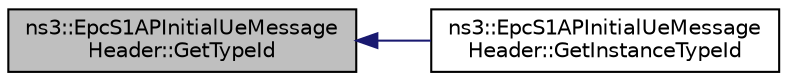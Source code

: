 digraph "ns3::EpcS1APInitialUeMessageHeader::GetTypeId"
{
  edge [fontname="Helvetica",fontsize="10",labelfontname="Helvetica",labelfontsize="10"];
  node [fontname="Helvetica",fontsize="10",shape=record];
  rankdir="LR";
  Node1 [label="ns3::EpcS1APInitialUeMessage\lHeader::GetTypeId",height=0.2,width=0.4,color="black", fillcolor="grey75", style="filled", fontcolor="black"];
  Node1 -> Node2 [dir="back",color="midnightblue",fontsize="10",style="solid"];
  Node2 [label="ns3::EpcS1APInitialUeMessage\lHeader::GetInstanceTypeId",height=0.2,width=0.4,color="black", fillcolor="white", style="filled",URL="$d3/d99/classns3_1_1EpcS1APInitialUeMessageHeader.html#aa44f600a010413f2c0294f8eaf073b9e"];
}
